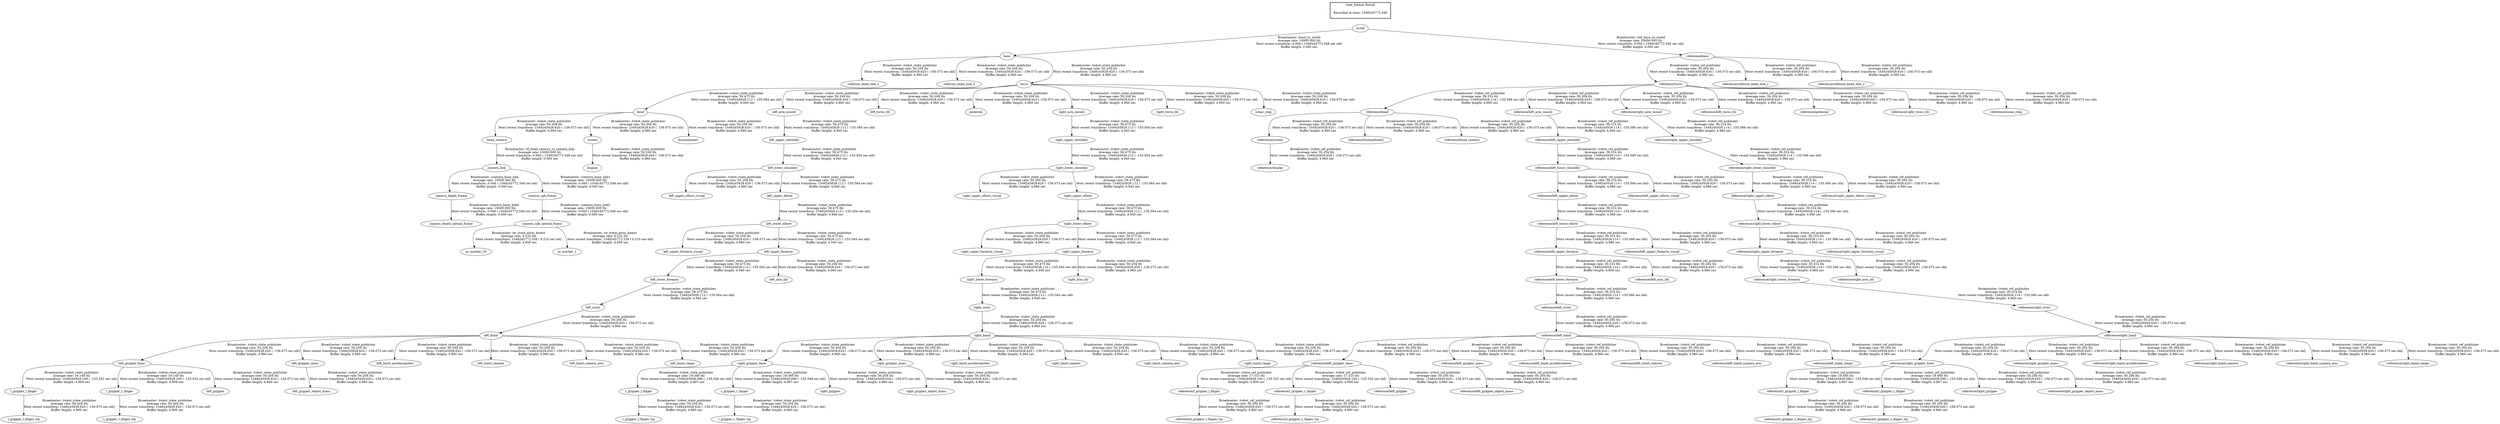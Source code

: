 digraph G {
"camera_depth_frame" -> "camera_depth_optical_frame"[label="Broadcaster: /camera_base_link2\nAverage rate: 10000.000 Hz\nMost recent transform: 0.000 ( 1549245772.548 sec old)\nBuffer length: 0.000 sec\n"];
"camera_link" -> "camera_depth_frame"[label="Broadcaster: /camera_base_link\nAverage rate: 10000.000 Hz\nMost recent transform: 0.000 ( 1549245772.548 sec old)\nBuffer length: 0.000 sec\n"];
"camera_link" -> "camera_rgb_frame"[label="Broadcaster: /camera_base_link1\nAverage rate: 10000.000 Hz\nMost recent transform: 0.000 ( 1549245772.548 sec old)\nBuffer length: 0.000 sec\n"];
"head_camera" -> "camera_link"[label="Broadcaster: /tf_head_camera_to_camera_link\nAverage rate: 10000.000 Hz\nMost recent transform: 0.000 ( 1549245772.548 sec old)\nBuffer length: 0.000 sec\n"];
"camera_rgb_frame" -> "camera_rgb_optical_frame"[label="Broadcaster: /camera_base_link3\nAverage rate: 10000.000 Hz\nMost recent transform: 0.000 ( 1549245772.548 sec old)\nBuffer length: 0.000 sec\n"];
"head" -> "head_camera"[label="Broadcaster: /robot_state_publisher\nAverage rate: 50.204 Hz\nMost recent transform: 1549245928.620 ( -156.073 sec old)\nBuffer length: 4.960 sec\n"];
"world" -> "base"[label="Broadcaster: /base_to_world\nAverage rate: 10000.000 Hz\nMost recent transform: 0.000 ( 1549245772.548 sec old)\nBuffer length: 0.000 sec\n"];
"world" -> "reference/base"[label="Broadcaster: /ref_base_to_world\nAverage rate: 10000.000 Hz\nMost recent transform: 0.000 ( 1549245772.548 sec old)\nBuffer length: 0.000 sec\n"];
"camera_rgb_optical_frame" -> "ar_marker_35"[label="Broadcaster: /ar_track_alvar_kinect\nAverage rate: 8.232 Hz\nMost recent transform: 1549245772.338 ( 0.210 sec old)\nBuffer length: 4.859 sec\n"];
"camera_rgb_optical_frame" -> "ar_marker_1"[label="Broadcaster: /ar_track_alvar_kinect\nAverage rate: 8.232 Hz\nMost recent transform: 1549245772.338 ( 0.210 sec old)\nBuffer length: 4.859 sec\n"];
"reference/torso" -> "reference/head"[label="Broadcaster: /robot_ref_publisher\nAverage rate: 39.314 Hz\nMost recent transform: 1549245928.114 ( -155.566 sec old)\nBuffer length: 4.960 sec\n"];
"reference/base" -> "reference/torso"[label="Broadcaster: /robot_ref_publisher\nAverage rate: 50.204 Hz\nMost recent transform: 1549245928.620 ( -156.073 sec old)\nBuffer length: 4.960 sec\n"];
"reference/left_lower_shoulder" -> "reference/left_upper_elbow"[label="Broadcaster: /robot_ref_publisher\nAverage rate: 39.314 Hz\nMost recent transform: 1549245928.114 ( -155.566 sec old)\nBuffer length: 4.960 sec\n"];
"reference/left_upper_shoulder" -> "reference/left_lower_shoulder"[label="Broadcaster: /robot_ref_publisher\nAverage rate: 39.314 Hz\nMost recent transform: 1549245928.114 ( -155.566 sec old)\nBuffer length: 4.960 sec\n"];
"reference/left_upper_elbow" -> "reference/left_lower_elbow"[label="Broadcaster: /robot_ref_publisher\nAverage rate: 39.314 Hz\nMost recent transform: 1549245928.114 ( -155.566 sec old)\nBuffer length: 4.960 sec\n"];
"reference/left_arm_mount" -> "reference/left_upper_shoulder"[label="Broadcaster: /robot_ref_publisher\nAverage rate: 39.314 Hz\nMost recent transform: 1549245928.114 ( -155.566 sec old)\nBuffer length: 4.960 sec\n"];
"reference/torso" -> "reference/left_arm_mount"[label="Broadcaster: /robot_ref_publisher\nAverage rate: 50.204 Hz\nMost recent transform: 1549245928.620 ( -156.073 sec old)\nBuffer length: 4.960 sec\n"];
"reference/left_lower_elbow" -> "reference/left_upper_forearm"[label="Broadcaster: /robot_ref_publisher\nAverage rate: 39.314 Hz\nMost recent transform: 1549245928.114 ( -155.566 sec old)\nBuffer length: 4.960 sec\n"];
"reference/left_upper_forearm" -> "reference/left_lower_forearm"[label="Broadcaster: /robot_ref_publisher\nAverage rate: 39.314 Hz\nMost recent transform: 1549245928.114 ( -155.566 sec old)\nBuffer length: 4.960 sec\n"];
"reference/left_lower_forearm" -> "reference/left_wrist"[label="Broadcaster: /robot_ref_publisher\nAverage rate: 39.314 Hz\nMost recent transform: 1549245928.114 ( -155.566 sec old)\nBuffer length: 4.960 sec\n"];
"reference/right_lower_shoulder" -> "reference/right_upper_elbow"[label="Broadcaster: /robot_ref_publisher\nAverage rate: 39.314 Hz\nMost recent transform: 1549245928.114 ( -155.566 sec old)\nBuffer length: 4.960 sec\n"];
"reference/right_upper_shoulder" -> "reference/right_lower_shoulder"[label="Broadcaster: /robot_ref_publisher\nAverage rate: 39.314 Hz\nMost recent transform: 1549245928.114 ( -155.566 sec old)\nBuffer length: 4.960 sec\n"];
"reference/right_upper_elbow" -> "reference/right_lower_elbow"[label="Broadcaster: /robot_ref_publisher\nAverage rate: 39.314 Hz\nMost recent transform: 1549245928.114 ( -155.566 sec old)\nBuffer length: 4.960 sec\n"];
"reference/right_arm_mount" -> "reference/right_upper_shoulder"[label="Broadcaster: /robot_ref_publisher\nAverage rate: 39.314 Hz\nMost recent transform: 1549245928.114 ( -155.566 sec old)\nBuffer length: 4.960 sec\n"];
"reference/torso" -> "reference/right_arm_mount"[label="Broadcaster: /robot_ref_publisher\nAverage rate: 50.204 Hz\nMost recent transform: 1549245928.620 ( -156.073 sec old)\nBuffer length: 4.960 sec\n"];
"reference/right_lower_elbow" -> "reference/right_upper_forearm"[label="Broadcaster: /robot_ref_publisher\nAverage rate: 39.314 Hz\nMost recent transform: 1549245928.114 ( -155.566 sec old)\nBuffer length: 4.960 sec\n"];
"reference/right_upper_forearm" -> "reference/right_lower_forearm"[label="Broadcaster: /robot_ref_publisher\nAverage rate: 39.314 Hz\nMost recent transform: 1549245928.114 ( -155.566 sec old)\nBuffer length: 4.960 sec\n"];
"reference/right_lower_forearm" -> "reference/right_wrist"[label="Broadcaster: /robot_ref_publisher\nAverage rate: 39.314 Hz\nMost recent transform: 1549245928.114 ( -155.566 sec old)\nBuffer length: 4.960 sec\n"];
"base" -> "collision_head_link_1"[label="Broadcaster: /robot_state_publisher\nAverage rate: 50.204 Hz\nMost recent transform: 1549245928.620 ( -156.073 sec old)\nBuffer length: 4.960 sec\n"];
"base" -> "collision_head_link_2"[label="Broadcaster: /robot_state_publisher\nAverage rate: 50.204 Hz\nMost recent transform: 1549245928.620 ( -156.073 sec old)\nBuffer length: 4.960 sec\n"];
"screen" -> "display"[label="Broadcaster: /robot_state_publisher\nAverage rate: 50.204 Hz\nMost recent transform: 1549245928.620 ( -156.073 sec old)\nBuffer length: 4.960 sec\n"];
"head" -> "screen"[label="Broadcaster: /robot_state_publisher\nAverage rate: 50.204 Hz\nMost recent transform: 1549245928.620 ( -156.073 sec old)\nBuffer length: 4.960 sec\n"];
"head" -> "dummyhead1"[label="Broadcaster: /robot_state_publisher\nAverage rate: 50.204 Hz\nMost recent transform: 1549245928.620 ( -156.073 sec old)\nBuffer length: 4.960 sec\n"];
"torso" -> "head"[label="Broadcaster: /robot_state_publisher\nAverage rate: 39.473 Hz\nMost recent transform: 1549245928.112 ( -155.564 sec old)\nBuffer length: 4.940 sec\n"];
"l_gripper_l_finger" -> "l_gripper_l_finger_tip"[label="Broadcaster: /robot_state_publisher\nAverage rate: 50.204 Hz\nMost recent transform: 1549245928.620 ( -156.073 sec old)\nBuffer length: 4.960 sec\n"];
"left_gripper_base" -> "l_gripper_l_finger"[label="Broadcaster: /robot_state_publisher\nAverage rate: 19.149 Hz\nMost recent transform: 1549245928.100 ( -155.552 sec old)\nBuffer length: 4.909 sec\n"];
"l_gripper_r_finger" -> "l_gripper_r_finger_tip"[label="Broadcaster: /robot_state_publisher\nAverage rate: 50.204 Hz\nMost recent transform: 1549245928.620 ( -156.073 sec old)\nBuffer length: 4.960 sec\n"];
"left_gripper_base" -> "l_gripper_r_finger"[label="Broadcaster: /robot_state_publisher\nAverage rate: 19.149 Hz\nMost recent transform: 1549245928.100 ( -155.552 sec old)\nBuffer length: 4.909 sec\n"];
"left_lower_shoulder" -> "left_upper_elbow_visual"[label="Broadcaster: /robot_state_publisher\nAverage rate: 50.204 Hz\nMost recent transform: 1549245928.620 ( -156.073 sec old)\nBuffer length: 4.960 sec\n"];
"left_upper_shoulder" -> "left_lower_shoulder"[label="Broadcaster: /robot_state_publisher\nAverage rate: 39.473 Hz\nMost recent transform: 1549245928.112 ( -155.564 sec old)\nBuffer length: 4.940 sec\n"];
"left_gripper_base" -> "left_gripper"[label="Broadcaster: /robot_state_publisher\nAverage rate: 50.204 Hz\nMost recent transform: 1549245928.620 ( -156.073 sec old)\nBuffer length: 4.960 sec\n"];
"left_hand" -> "left_gripper_base"[label="Broadcaster: /robot_state_publisher\nAverage rate: 50.204 Hz\nMost recent transform: 1549245928.620 ( -156.073 sec old)\nBuffer length: 4.960 sec\n"];
"left_wrist" -> "left_hand"[label="Broadcaster: /robot_state_publisher\nAverage rate: 50.204 Hz\nMost recent transform: 1549245928.620 ( -156.073 sec old)\nBuffer length: 4.960 sec\n"];
"left_hand" -> "left_gripper_mass"[label="Broadcaster: /robot_state_publisher\nAverage rate: 50.204 Hz\nMost recent transform: 1549245928.620 ( -156.073 sec old)\nBuffer length: 4.960 sec\n"];
"left_gripper_mass" -> "left_gripper_object_mass"[label="Broadcaster: /robot_state_publisher\nAverage rate: 50.204 Hz\nMost recent transform: 1549245928.620 ( -156.073 sec old)\nBuffer length: 4.960 sec\n"];
"left_lower_forearm" -> "left_wrist"[label="Broadcaster: /robot_state_publisher\nAverage rate: 39.473 Hz\nMost recent transform: 1549245928.112 ( -155.564 sec old)\nBuffer length: 4.940 sec\n"];
"left_hand" -> "left_hand_accelerometer"[label="Broadcaster: /robot_state_publisher\nAverage rate: 50.204 Hz\nMost recent transform: 1549245928.620 ( -156.073 sec old)\nBuffer length: 4.960 sec\n"];
"left_hand" -> "left_hand_camera"[label="Broadcaster: /robot_state_publisher\nAverage rate: 50.204 Hz\nMost recent transform: 1549245928.620 ( -156.073 sec old)\nBuffer length: 4.960 sec\n"];
"left_hand" -> "left_hand_camera_axis"[label="Broadcaster: /robot_state_publisher\nAverage rate: 50.204 Hz\nMost recent transform: 1549245928.620 ( -156.073 sec old)\nBuffer length: 4.960 sec\n"];
"left_hand" -> "left_hand_range"[label="Broadcaster: /robot_state_publisher\nAverage rate: 50.204 Hz\nMost recent transform: 1549245928.620 ( -156.073 sec old)\nBuffer length: 4.960 sec\n"];
"torso" -> "left_arm_mount"[label="Broadcaster: /robot_state_publisher\nAverage rate: 50.204 Hz\nMost recent transform: 1549245928.620 ( -156.073 sec old)\nBuffer length: 4.960 sec\n"];
"base" -> "torso"[label="Broadcaster: /robot_state_publisher\nAverage rate: 50.204 Hz\nMost recent transform: 1549245928.620 ( -156.073 sec old)\nBuffer length: 4.960 sec\n"];
"torso" -> "left_torso_itb"[label="Broadcaster: /robot_state_publisher\nAverage rate: 50.204 Hz\nMost recent transform: 1549245928.620 ( -156.073 sec old)\nBuffer length: 4.960 sec\n"];
"left_lower_elbow" -> "left_upper_forearm_visual"[label="Broadcaster: /robot_state_publisher\nAverage rate: 50.204 Hz\nMost recent transform: 1549245928.620 ( -156.073 sec old)\nBuffer length: 4.960 sec\n"];
"left_upper_elbow" -> "left_lower_elbow"[label="Broadcaster: /robot_state_publisher\nAverage rate: 39.473 Hz\nMost recent transform: 1549245928.112 ( -155.564 sec old)\nBuffer length: 4.940 sec\n"];
"left_upper_forearm" -> "left_arm_itb"[label="Broadcaster: /robot_state_publisher\nAverage rate: 50.204 Hz\nMost recent transform: 1549245928.620 ( -156.073 sec old)\nBuffer length: 4.960 sec\n"];
"left_lower_elbow" -> "left_upper_forearm"[label="Broadcaster: /robot_state_publisher\nAverage rate: 39.473 Hz\nMost recent transform: 1549245928.112 ( -155.564 sec old)\nBuffer length: 4.940 sec\n"];
"torso" -> "pedestal"[label="Broadcaster: /robot_state_publisher\nAverage rate: 50.204 Hz\nMost recent transform: 1549245928.620 ( -156.073 sec old)\nBuffer length: 4.960 sec\n"];
"r_gripper_l_finger" -> "r_gripper_l_finger_tip"[label="Broadcaster: /robot_state_publisher\nAverage rate: 50.204 Hz\nMost recent transform: 1549245928.620 ( -156.073 sec old)\nBuffer length: 4.960 sec\n"];
"right_gripper_base" -> "r_gripper_l_finger"[label="Broadcaster: /robot_state_publisher\nAverage rate: 19.360 Hz\nMost recent transform: 1549245928.096 ( -155.548 sec old)\nBuffer length: 4.907 sec\n"];
"r_gripper_r_finger" -> "r_gripper_r_finger_tip"[label="Broadcaster: /robot_state_publisher\nAverage rate: 50.204 Hz\nMost recent transform: 1549245928.620 ( -156.073 sec old)\nBuffer length: 4.960 sec\n"];
"right_gripper_base" -> "r_gripper_r_finger"[label="Broadcaster: /robot_state_publisher\nAverage rate: 19.360 Hz\nMost recent transform: 1549245928.096 ( -155.548 sec old)\nBuffer length: 4.907 sec\n"];
"right_lower_shoulder" -> "right_upper_elbow_visual"[label="Broadcaster: /robot_state_publisher\nAverage rate: 50.204 Hz\nMost recent transform: 1549245928.620 ( -156.073 sec old)\nBuffer length: 4.960 sec\n"];
"right_upper_shoulder" -> "right_lower_shoulder"[label="Broadcaster: /robot_state_publisher\nAverage rate: 39.473 Hz\nMost recent transform: 1549245928.112 ( -155.564 sec old)\nBuffer length: 4.940 sec\n"];
"right_gripper_base" -> "right_gripper"[label="Broadcaster: /robot_state_publisher\nAverage rate: 50.204 Hz\nMost recent transform: 1549245928.620 ( -156.073 sec old)\nBuffer length: 4.960 sec\n"];
"right_hand" -> "right_gripper_base"[label="Broadcaster: /robot_state_publisher\nAverage rate: 50.204 Hz\nMost recent transform: 1549245928.620 ( -156.073 sec old)\nBuffer length: 4.960 sec\n"];
"right_wrist" -> "right_hand"[label="Broadcaster: /robot_state_publisher\nAverage rate: 50.204 Hz\nMost recent transform: 1549245928.620 ( -156.073 sec old)\nBuffer length: 4.960 sec\n"];
"right_hand" -> "right_gripper_mass"[label="Broadcaster: /robot_state_publisher\nAverage rate: 50.204 Hz\nMost recent transform: 1549245928.620 ( -156.073 sec old)\nBuffer length: 4.960 sec\n"];
"right_gripper_mass" -> "right_gripper_object_mass"[label="Broadcaster: /robot_state_publisher\nAverage rate: 50.204 Hz\nMost recent transform: 1549245928.620 ( -156.073 sec old)\nBuffer length: 4.960 sec\n"];
"right_lower_forearm" -> "right_wrist"[label="Broadcaster: /robot_state_publisher\nAverage rate: 39.473 Hz\nMost recent transform: 1549245928.112 ( -155.564 sec old)\nBuffer length: 4.940 sec\n"];
"right_hand" -> "right_hand_accelerometer"[label="Broadcaster: /robot_state_publisher\nAverage rate: 50.204 Hz\nMost recent transform: 1549245928.620 ( -156.073 sec old)\nBuffer length: 4.960 sec\n"];
"right_hand" -> "right_hand_camera"[label="Broadcaster: /robot_state_publisher\nAverage rate: 50.204 Hz\nMost recent transform: 1549245928.620 ( -156.073 sec old)\nBuffer length: 4.960 sec\n"];
"right_hand" -> "right_hand_camera_axis"[label="Broadcaster: /robot_state_publisher\nAverage rate: 50.204 Hz\nMost recent transform: 1549245928.620 ( -156.073 sec old)\nBuffer length: 4.960 sec\n"];
"right_hand" -> "right_hand_range"[label="Broadcaster: /robot_state_publisher\nAverage rate: 50.204 Hz\nMost recent transform: 1549245928.620 ( -156.073 sec old)\nBuffer length: 4.960 sec\n"];
"torso" -> "right_arm_mount"[label="Broadcaster: /robot_state_publisher\nAverage rate: 50.204 Hz\nMost recent transform: 1549245928.620 ( -156.073 sec old)\nBuffer length: 4.960 sec\n"];
"torso" -> "right_torso_itb"[label="Broadcaster: /robot_state_publisher\nAverage rate: 50.204 Hz\nMost recent transform: 1549245928.620 ( -156.073 sec old)\nBuffer length: 4.960 sec\n"];
"right_lower_elbow" -> "right_upper_forearm_visual"[label="Broadcaster: /robot_state_publisher\nAverage rate: 50.204 Hz\nMost recent transform: 1549245928.620 ( -156.073 sec old)\nBuffer length: 4.960 sec\n"];
"right_upper_elbow" -> "right_lower_elbow"[label="Broadcaster: /robot_state_publisher\nAverage rate: 39.473 Hz\nMost recent transform: 1549245928.112 ( -155.564 sec old)\nBuffer length: 4.940 sec\n"];
"right_upper_forearm" -> "right_arm_itb"[label="Broadcaster: /robot_state_publisher\nAverage rate: 50.204 Hz\nMost recent transform: 1549245928.620 ( -156.073 sec old)\nBuffer length: 4.960 sec\n"];
"right_lower_elbow" -> "right_upper_forearm"[label="Broadcaster: /robot_state_publisher\nAverage rate: 39.473 Hz\nMost recent transform: 1549245928.112 ( -155.564 sec old)\nBuffer length: 4.940 sec\n"];
"torso" -> "sonar_ring"[label="Broadcaster: /robot_state_publisher\nAverage rate: 50.204 Hz\nMost recent transform: 1549245928.620 ( -156.073 sec old)\nBuffer length: 4.960 sec\n"];
"reference/base" -> "reference/collision_head_link_1"[label="Broadcaster: /robot_ref_publisher\nAverage rate: 50.204 Hz\nMost recent transform: 1549245928.620 ( -156.073 sec old)\nBuffer length: 4.960 sec\n"];
"reference/base" -> "reference/collision_head_link_2"[label="Broadcaster: /robot_ref_publisher\nAverage rate: 50.204 Hz\nMost recent transform: 1549245928.620 ( -156.073 sec old)\nBuffer length: 4.960 sec\n"];
"reference/screen" -> "reference/display"[label="Broadcaster: /robot_ref_publisher\nAverage rate: 50.204 Hz\nMost recent transform: 1549245928.620 ( -156.073 sec old)\nBuffer length: 4.960 sec\n"];
"reference/head" -> "reference/screen"[label="Broadcaster: /robot_ref_publisher\nAverage rate: 50.204 Hz\nMost recent transform: 1549245928.620 ( -156.073 sec old)\nBuffer length: 4.960 sec\n"];
"reference/head" -> "reference/dummyhead1"[label="Broadcaster: /robot_ref_publisher\nAverage rate: 50.204 Hz\nMost recent transform: 1549245928.620 ( -156.073 sec old)\nBuffer length: 4.960 sec\n"];
"reference/head" -> "reference/head_camera"[label="Broadcaster: /robot_ref_publisher\nAverage rate: 50.204 Hz\nMost recent transform: 1549245928.620 ( -156.073 sec old)\nBuffer length: 4.960 sec\n"];
"reference/l_gripper_l_finger" -> "reference/l_gripper_l_finger_tip"[label="Broadcaster: /robot_ref_publisher\nAverage rate: 50.204 Hz\nMost recent transform: 1549245928.620 ( -156.073 sec old)\nBuffer length: 4.960 sec\n"];
"reference/left_gripper_base" -> "reference/l_gripper_l_finger"[label="Broadcaster: /robot_ref_publisher\nAverage rate: 17.315 Hz\nMost recent transform: 1549245928.100 ( -155.552 sec old)\nBuffer length: 4.909 sec\n"];
"reference/l_gripper_r_finger" -> "reference/l_gripper_r_finger_tip"[label="Broadcaster: /robot_ref_publisher\nAverage rate: 50.204 Hz\nMost recent transform: 1549245928.620 ( -156.073 sec old)\nBuffer length: 4.960 sec\n"];
"reference/left_gripper_base" -> "reference/l_gripper_r_finger"[label="Broadcaster: /robot_ref_publisher\nAverage rate: 17.315 Hz\nMost recent transform: 1549245928.100 ( -155.552 sec old)\nBuffer length: 4.909 sec\n"];
"reference/left_lower_shoulder" -> "reference/left_upper_elbow_visual"[label="Broadcaster: /robot_ref_publisher\nAverage rate: 50.204 Hz\nMost recent transform: 1549245928.620 ( -156.073 sec old)\nBuffer length: 4.960 sec\n"];
"reference/left_gripper_base" -> "reference/left_gripper"[label="Broadcaster: /robot_ref_publisher\nAverage rate: 50.204 Hz\nMost recent transform: 1549245928.620 ( -156.073 sec old)\nBuffer length: 4.960 sec\n"];
"reference/left_hand" -> "reference/left_gripper_base"[label="Broadcaster: /robot_ref_publisher\nAverage rate: 50.204 Hz\nMost recent transform: 1549245928.620 ( -156.073 sec old)\nBuffer length: 4.960 sec\n"];
"reference/left_wrist" -> "reference/left_hand"[label="Broadcaster: /robot_ref_publisher\nAverage rate: 50.204 Hz\nMost recent transform: 1549245928.620 ( -156.073 sec old)\nBuffer length: 4.960 sec\n"];
"reference/left_hand" -> "reference/left_gripper_mass"[label="Broadcaster: /robot_ref_publisher\nAverage rate: 50.204 Hz\nMost recent transform: 1549245928.620 ( -156.073 sec old)\nBuffer length: 4.960 sec\n"];
"reference/left_gripper_mass" -> "reference/left_gripper_object_mass"[label="Broadcaster: /robot_ref_publisher\nAverage rate: 50.204 Hz\nMost recent transform: 1549245928.620 ( -156.073 sec old)\nBuffer length: 4.960 sec\n"];
"reference/left_hand" -> "reference/left_hand_accelerometer"[label="Broadcaster: /robot_ref_publisher\nAverage rate: 50.204 Hz\nMost recent transform: 1549245928.620 ( -156.073 sec old)\nBuffer length: 4.960 sec\n"];
"reference/left_hand" -> "reference/left_hand_camera"[label="Broadcaster: /robot_ref_publisher\nAverage rate: 50.204 Hz\nMost recent transform: 1549245928.620 ( -156.073 sec old)\nBuffer length: 4.960 sec\n"];
"reference/left_hand" -> "reference/left_hand_camera_axis"[label="Broadcaster: /robot_ref_publisher\nAverage rate: 50.204 Hz\nMost recent transform: 1549245928.620 ( -156.073 sec old)\nBuffer length: 4.960 sec\n"];
"reference/left_hand" -> "reference/left_hand_range"[label="Broadcaster: /robot_ref_publisher\nAverage rate: 50.204 Hz\nMost recent transform: 1549245928.620 ( -156.073 sec old)\nBuffer length: 4.960 sec\n"];
"reference/torso" -> "reference/left_torso_itb"[label="Broadcaster: /robot_ref_publisher\nAverage rate: 50.204 Hz\nMost recent transform: 1549245928.620 ( -156.073 sec old)\nBuffer length: 4.960 sec\n"];
"reference/left_lower_elbow" -> "reference/left_upper_forearm_visual"[label="Broadcaster: /robot_ref_publisher\nAverage rate: 50.204 Hz\nMost recent transform: 1549245928.620 ( -156.073 sec old)\nBuffer length: 4.960 sec\n"];
"reference/left_upper_forearm" -> "reference/left_arm_itb"[label="Broadcaster: /robot_ref_publisher\nAverage rate: 50.204 Hz\nMost recent transform: 1549245928.620 ( -156.073 sec old)\nBuffer length: 4.960 sec\n"];
"reference/torso" -> "reference/pedestal"[label="Broadcaster: /robot_ref_publisher\nAverage rate: 50.204 Hz\nMost recent transform: 1549245928.620 ( -156.073 sec old)\nBuffer length: 4.960 sec\n"];
"reference/r_gripper_l_finger" -> "reference/r_gripper_l_finger_tip"[label="Broadcaster: /robot_ref_publisher\nAverage rate: 50.204 Hz\nMost recent transform: 1549245928.620 ( -156.073 sec old)\nBuffer length: 4.960 sec\n"];
"reference/right_gripper_base" -> "reference/r_gripper_l_finger"[label="Broadcaster: /robot_ref_publisher\nAverage rate: 19.564 Hz\nMost recent transform: 1549245928.096 ( -155.548 sec old)\nBuffer length: 4.907 sec\n"];
"reference/r_gripper_r_finger" -> "reference/r_gripper_r_finger_tip"[label="Broadcaster: /robot_ref_publisher\nAverage rate: 50.204 Hz\nMost recent transform: 1549245928.620 ( -156.073 sec old)\nBuffer length: 4.960 sec\n"];
"reference/right_gripper_base" -> "reference/r_gripper_r_finger"[label="Broadcaster: /robot_ref_publisher\nAverage rate: 19.564 Hz\nMost recent transform: 1549245928.096 ( -155.548 sec old)\nBuffer length: 4.907 sec\n"];
"reference/right_lower_shoulder" -> "reference/right_upper_elbow_visual"[label="Broadcaster: /robot_ref_publisher\nAverage rate: 50.204 Hz\nMost recent transform: 1549245928.620 ( -156.073 sec old)\nBuffer length: 4.960 sec\n"];
"reference/right_gripper_base" -> "reference/right_gripper"[label="Broadcaster: /robot_ref_publisher\nAverage rate: 50.204 Hz\nMost recent transform: 1549245928.620 ( -156.073 sec old)\nBuffer length: 4.960 sec\n"];
"reference/right_hand" -> "reference/right_gripper_base"[label="Broadcaster: /robot_ref_publisher\nAverage rate: 50.204 Hz\nMost recent transform: 1549245928.620 ( -156.073 sec old)\nBuffer length: 4.960 sec\n"];
"reference/right_wrist" -> "reference/right_hand"[label="Broadcaster: /robot_ref_publisher\nAverage rate: 50.204 Hz\nMost recent transform: 1549245928.620 ( -156.073 sec old)\nBuffer length: 4.960 sec\n"];
"reference/right_hand" -> "reference/right_gripper_mass"[label="Broadcaster: /robot_ref_publisher\nAverage rate: 50.204 Hz\nMost recent transform: 1549245928.620 ( -156.073 sec old)\nBuffer length: 4.960 sec\n"];
"reference/right_gripper_mass" -> "reference/right_gripper_object_mass"[label="Broadcaster: /robot_ref_publisher\nAverage rate: 50.204 Hz\nMost recent transform: 1549245928.620 ( -156.073 sec old)\nBuffer length: 4.960 sec\n"];
"reference/right_hand" -> "reference/right_hand_accelerometer"[label="Broadcaster: /robot_ref_publisher\nAverage rate: 50.204 Hz\nMost recent transform: 1549245928.620 ( -156.073 sec old)\nBuffer length: 4.960 sec\n"];
"reference/right_hand" -> "reference/right_hand_camera"[label="Broadcaster: /robot_ref_publisher\nAverage rate: 50.204 Hz\nMost recent transform: 1549245928.620 ( -156.073 sec old)\nBuffer length: 4.960 sec\n"];
"reference/right_hand" -> "reference/right_hand_camera_axis"[label="Broadcaster: /robot_ref_publisher\nAverage rate: 50.204 Hz\nMost recent transform: 1549245928.620 ( -156.073 sec old)\nBuffer length: 4.960 sec\n"];
"reference/right_hand" -> "reference/right_hand_range"[label="Broadcaster: /robot_ref_publisher\nAverage rate: 50.204 Hz\nMost recent transform: 1549245928.620 ( -156.073 sec old)\nBuffer length: 4.960 sec\n"];
"reference/torso" -> "reference/right_torso_itb"[label="Broadcaster: /robot_ref_publisher\nAverage rate: 50.204 Hz\nMost recent transform: 1549245928.620 ( -156.073 sec old)\nBuffer length: 4.960 sec\n"];
"reference/right_lower_elbow" -> "reference/right_upper_forearm_visual"[label="Broadcaster: /robot_ref_publisher\nAverage rate: 50.204 Hz\nMost recent transform: 1549245928.620 ( -156.073 sec old)\nBuffer length: 4.960 sec\n"];
"reference/right_upper_forearm" -> "reference/right_arm_itb"[label="Broadcaster: /robot_ref_publisher\nAverage rate: 50.204 Hz\nMost recent transform: 1549245928.620 ( -156.073 sec old)\nBuffer length: 4.960 sec\n"];
"reference/torso" -> "reference/sonar_ring"[label="Broadcaster: /robot_ref_publisher\nAverage rate: 50.204 Hz\nMost recent transform: 1549245928.620 ( -156.073 sec old)\nBuffer length: 4.960 sec\n"];
"left_lower_shoulder" -> "left_upper_elbow"[label="Broadcaster: /robot_state_publisher\nAverage rate: 39.473 Hz\nMost recent transform: 1549245928.112 ( -155.564 sec old)\nBuffer length: 4.940 sec\n"];
"left_arm_mount" -> "left_upper_shoulder"[label="Broadcaster: /robot_state_publisher\nAverage rate: 39.473 Hz\nMost recent transform: 1549245928.112 ( -155.564 sec old)\nBuffer length: 4.940 sec\n"];
"left_upper_forearm" -> "left_lower_forearm"[label="Broadcaster: /robot_state_publisher\nAverage rate: 39.473 Hz\nMost recent transform: 1549245928.112 ( -155.564 sec old)\nBuffer length: 4.940 sec\n"];
"right_lower_shoulder" -> "right_upper_elbow"[label="Broadcaster: /robot_state_publisher\nAverage rate: 39.473 Hz\nMost recent transform: 1549245928.112 ( -155.564 sec old)\nBuffer length: 4.940 sec\n"];
"right_arm_mount" -> "right_upper_shoulder"[label="Broadcaster: /robot_state_publisher\nAverage rate: 39.473 Hz\nMost recent transform: 1549245928.112 ( -155.564 sec old)\nBuffer length: 4.940 sec\n"];
"right_upper_forearm" -> "right_lower_forearm"[label="Broadcaster: /robot_state_publisher\nAverage rate: 39.473 Hz\nMost recent transform: 1549245928.112 ( -155.564 sec old)\nBuffer length: 4.940 sec\n"];
edge [style=invis];
 subgraph cluster_legend { style=bold; color=black; label ="view_frames Result";
"Recorded at time: 1549245772.548"[ shape=plaintext ] ;
 }->"world";
}